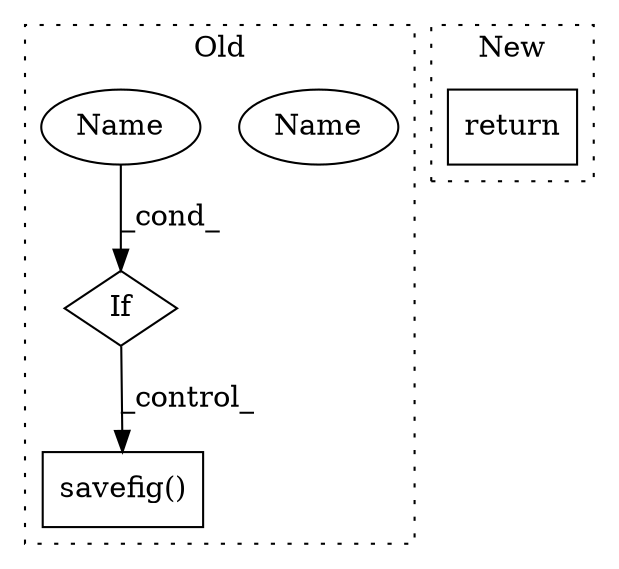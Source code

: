 digraph G {
subgraph cluster0 {
1 [label="savefig()" a="75" s="14522,14541" l="12,1" shape="box"];
3 [label="If" a="96" s="14322" l="3" shape="diamond"];
4 [label="Name" a="87" s="14325" l="7" shape="ellipse"];
5 [label="Name" a="87" s="14325" l="7" shape="ellipse"];
label = "Old";
style="dotted";
}
subgraph cluster1 {
2 [label="return" a="93" s="14360" l="7" shape="box"];
label = "New";
style="dotted";
}
3 -> 1 [label="_control_"];
5 -> 3 [label="_cond_"];
}